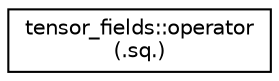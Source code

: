 digraph "Graphical Class Hierarchy"
{
 // LATEX_PDF_SIZE
  edge [fontname="Helvetica",fontsize="10",labelfontname="Helvetica",labelfontsize="10"];
  node [fontname="Helvetica",fontsize="10",shape=record];
  rankdir="LR";
  Node0 [label="tensor_fields::operator\l(.sq.)",height=0.2,width=0.4,color="black", fillcolor="white", style="filled",URL="$interfacetensor__fields_1_1operator_07_8sq_8_08.html",tooltip=" "];
}
